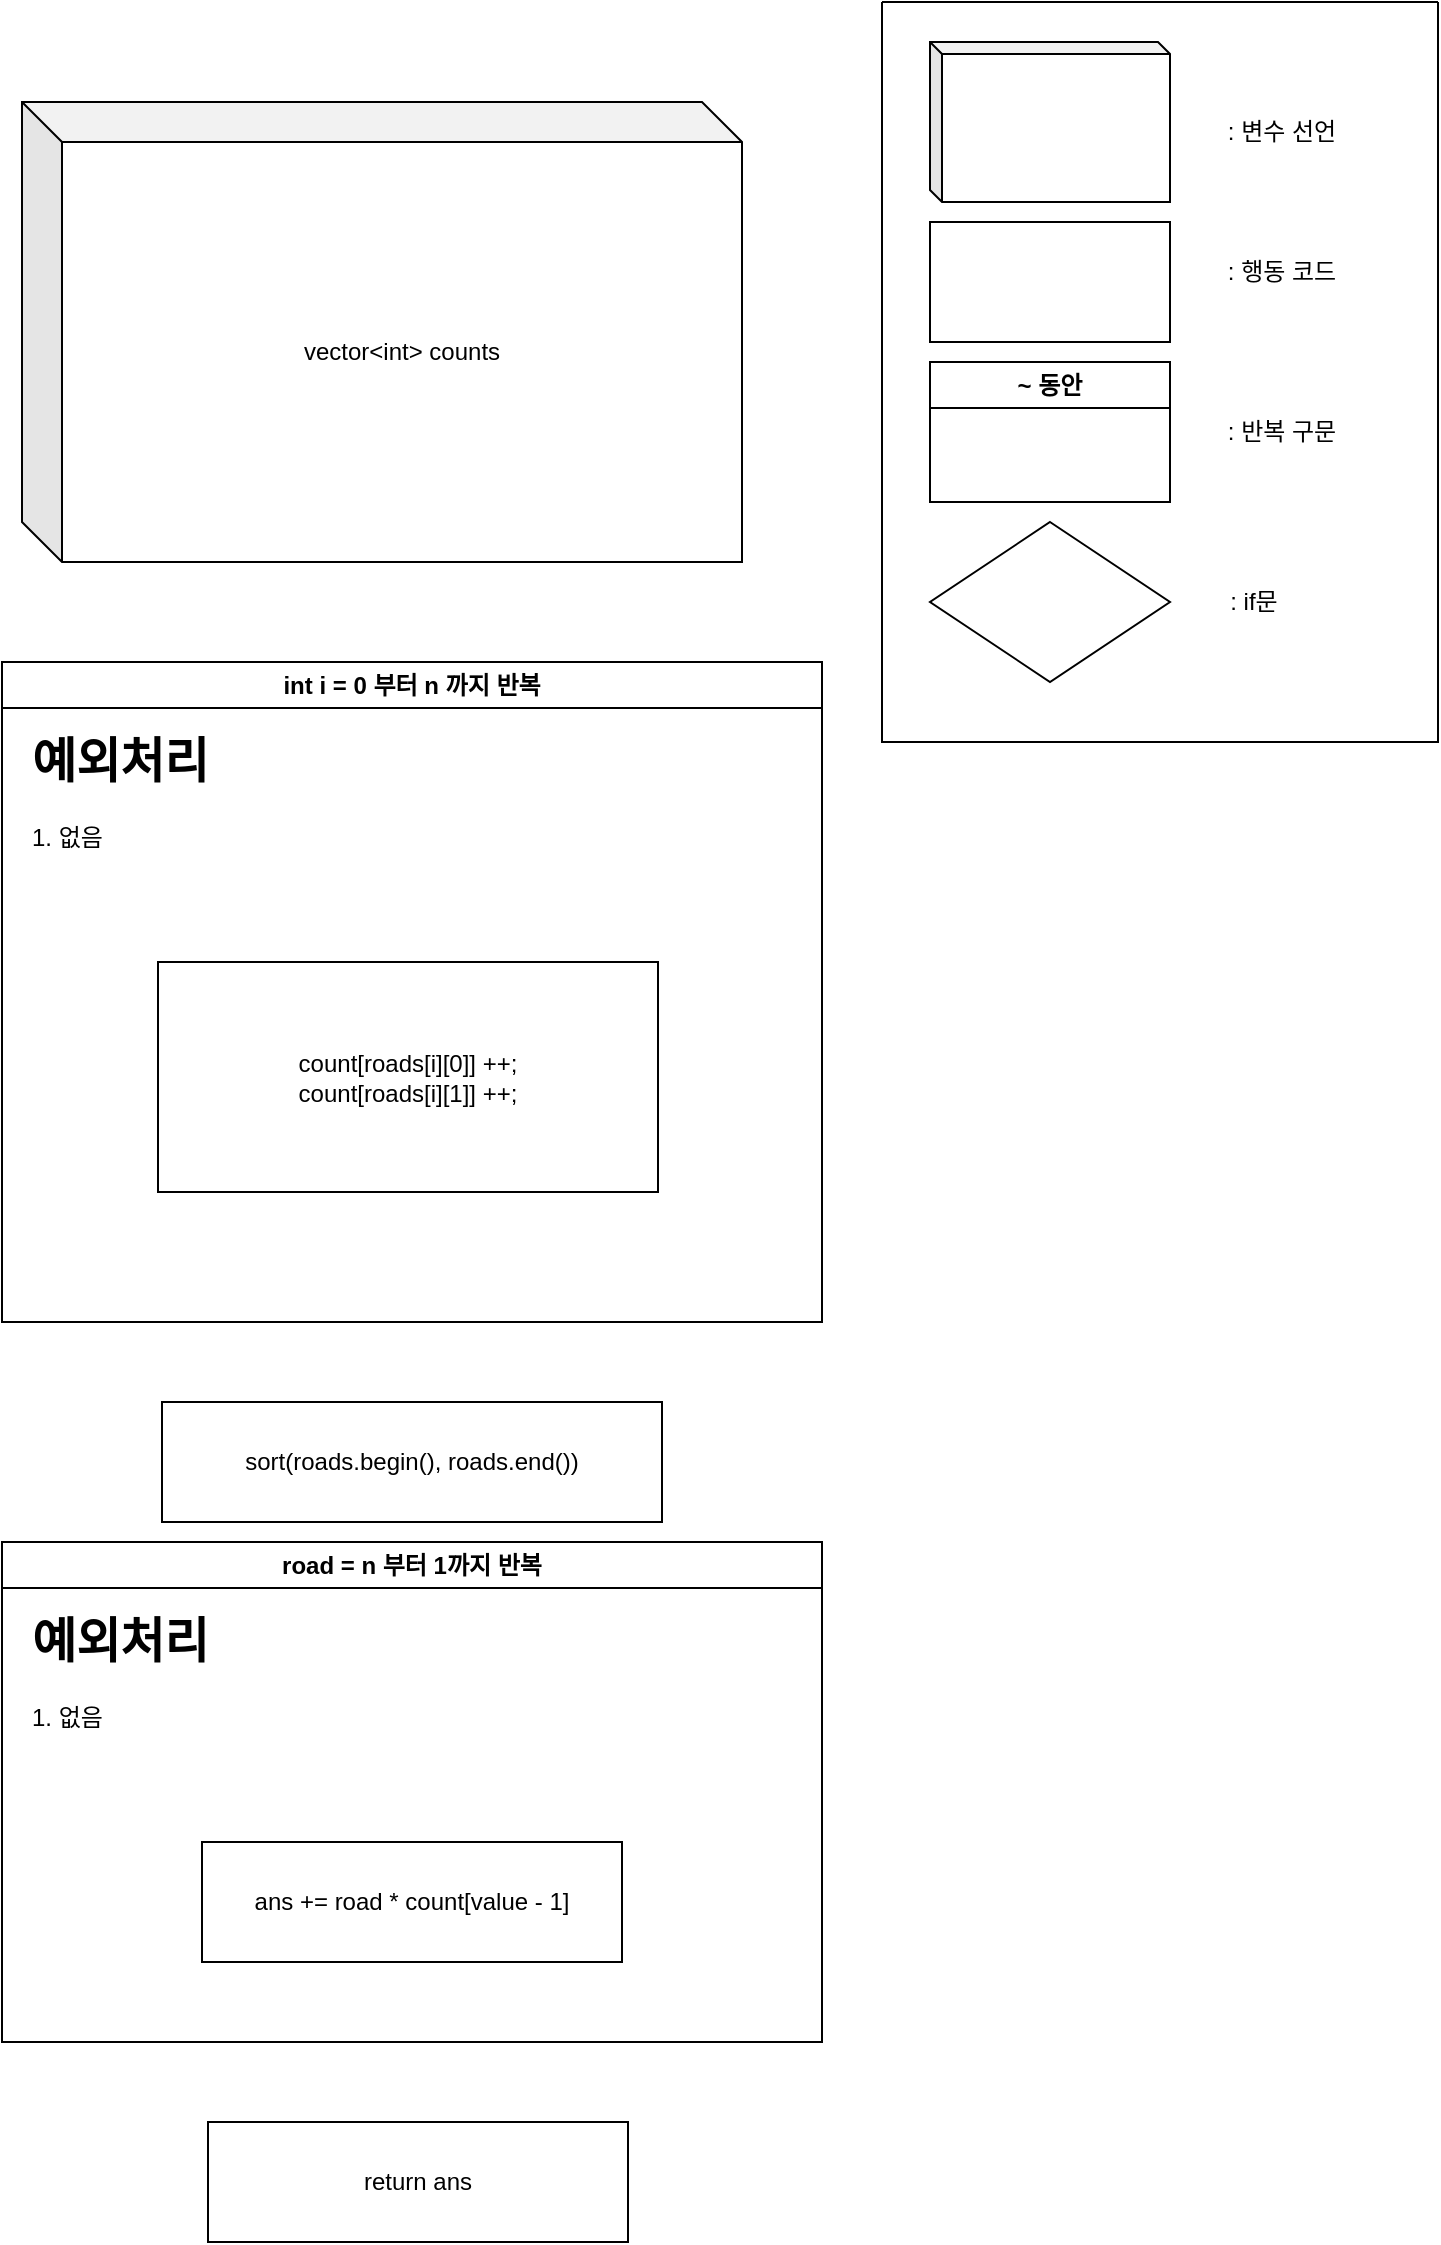 <mxfile version="22.1.16" type="device">
  <diagram name="페이지-1" id="YhcR-DUTNVNcb-SV93kZ">
    <mxGraphModel dx="1026" dy="620" grid="1" gridSize="10" guides="1" tooltips="1" connect="1" arrows="1" fold="1" page="1" pageScale="1" pageWidth="827" pageHeight="1169" math="0" shadow="0">
      <root>
        <mxCell id="0" />
        <mxCell id="1" parent="0" />
        <mxCell id="Sejse-tOayC-5ekQ4_8I-1" value="" style="swimlane;startSize=0;" vertex="1" parent="1">
          <mxGeometry x="540" y="10" width="278" height="370" as="geometry" />
        </mxCell>
        <mxCell id="Sejse-tOayC-5ekQ4_8I-2" value="" style="whiteSpace=wrap;html=1;shape=cube;boundedLbl=1;backgroundOutline=1;darkOpacity=0.05;darkOpacity2=0.1;size=6;" vertex="1" parent="Sejse-tOayC-5ekQ4_8I-1">
          <mxGeometry x="24" y="20" width="120" height="80" as="geometry" />
        </mxCell>
        <mxCell id="Sejse-tOayC-5ekQ4_8I-3" value=": 변수 선언" style="text;html=1;align=center;verticalAlign=middle;whiteSpace=wrap;rounded=0;" vertex="1" parent="Sejse-tOayC-5ekQ4_8I-1">
          <mxGeometry x="170" y="50" width="60" height="30" as="geometry" />
        </mxCell>
        <mxCell id="Sejse-tOayC-5ekQ4_8I-4" value="" style="rounded=0;whiteSpace=wrap;html=1;" vertex="1" parent="Sejse-tOayC-5ekQ4_8I-1">
          <mxGeometry x="24" y="110" width="120" height="60" as="geometry" />
        </mxCell>
        <mxCell id="Sejse-tOayC-5ekQ4_8I-5" value=": 행동 코드" style="text;html=1;align=center;verticalAlign=middle;whiteSpace=wrap;rounded=0;" vertex="1" parent="Sejse-tOayC-5ekQ4_8I-1">
          <mxGeometry x="170" y="120" width="60" height="30" as="geometry" />
        </mxCell>
        <mxCell id="Sejse-tOayC-5ekQ4_8I-6" value="~ 동안" style="swimlane;whiteSpace=wrap;html=1;" vertex="1" parent="Sejse-tOayC-5ekQ4_8I-1">
          <mxGeometry x="24" y="180" width="120" height="70" as="geometry" />
        </mxCell>
        <mxCell id="Sejse-tOayC-5ekQ4_8I-7" value=": 반복 구문" style="text;html=1;align=center;verticalAlign=middle;whiteSpace=wrap;rounded=0;" vertex="1" parent="Sejse-tOayC-5ekQ4_8I-1">
          <mxGeometry x="170" y="200" width="60" height="30" as="geometry" />
        </mxCell>
        <mxCell id="Sejse-tOayC-5ekQ4_8I-8" value="" style="rhombus;whiteSpace=wrap;html=1;" vertex="1" parent="Sejse-tOayC-5ekQ4_8I-1">
          <mxGeometry x="24" y="260" width="120" height="80" as="geometry" />
        </mxCell>
        <mxCell id="Sejse-tOayC-5ekQ4_8I-9" value=": if문" style="text;html=1;align=center;verticalAlign=middle;whiteSpace=wrap;rounded=0;" vertex="1" parent="Sejse-tOayC-5ekQ4_8I-1">
          <mxGeometry x="156" y="285" width="60" height="30" as="geometry" />
        </mxCell>
        <mxCell id="Sejse-tOayC-5ekQ4_8I-10" value="vector&amp;lt;int&amp;gt; counts" style="shape=cube;whiteSpace=wrap;html=1;boundedLbl=1;backgroundOutline=1;darkOpacity=0.05;darkOpacity2=0.1;" vertex="1" parent="1">
          <mxGeometry x="110" y="60" width="360" height="230" as="geometry" />
        </mxCell>
        <mxCell id="Sejse-tOayC-5ekQ4_8I-11" value="int i = 0 부터 n 까지 반복" style="swimlane;whiteSpace=wrap;html=1;" vertex="1" parent="1">
          <mxGeometry x="100" y="340" width="410" height="330" as="geometry" />
        </mxCell>
        <mxCell id="Sejse-tOayC-5ekQ4_8I-12" value="&lt;h1&gt;예외처리&lt;/h1&gt;&lt;p&gt;1. 없음&lt;/p&gt;" style="text;html=1;strokeColor=none;fillColor=none;spacing=5;spacingTop=-20;whiteSpace=wrap;overflow=hidden;rounded=0;" vertex="1" parent="Sejse-tOayC-5ekQ4_8I-11">
          <mxGeometry x="10" y="30" width="386" height="120" as="geometry" />
        </mxCell>
        <mxCell id="Sejse-tOayC-5ekQ4_8I-14" value="count[roads[i][0]] ++;&lt;br&gt;count[roads[i][1]] ++;" style="rounded=0;whiteSpace=wrap;html=1;" vertex="1" parent="Sejse-tOayC-5ekQ4_8I-11">
          <mxGeometry x="78" y="150" width="250" height="115" as="geometry" />
        </mxCell>
        <mxCell id="Sejse-tOayC-5ekQ4_8I-15" value="sort(roads.begin(), roads.end())" style="rounded=0;whiteSpace=wrap;html=1;" vertex="1" parent="1">
          <mxGeometry x="180" y="710" width="250" height="60" as="geometry" />
        </mxCell>
        <mxCell id="Sejse-tOayC-5ekQ4_8I-16" value="road = n 부터 1까지 반복" style="swimlane;whiteSpace=wrap;html=1;" vertex="1" parent="1">
          <mxGeometry x="100" y="780" width="410" height="250" as="geometry" />
        </mxCell>
        <mxCell id="Sejse-tOayC-5ekQ4_8I-17" value="&lt;h1&gt;예외처리&lt;/h1&gt;&lt;p&gt;1. 없음&lt;/p&gt;" style="text;html=1;strokeColor=none;fillColor=none;spacing=5;spacingTop=-20;whiteSpace=wrap;overflow=hidden;rounded=0;" vertex="1" parent="Sejse-tOayC-5ekQ4_8I-16">
          <mxGeometry x="10" y="30" width="386" height="120" as="geometry" />
        </mxCell>
        <mxCell id="Sejse-tOayC-5ekQ4_8I-18" value="ans += road * count[value - 1]" style="rounded=0;whiteSpace=wrap;html=1;" vertex="1" parent="Sejse-tOayC-5ekQ4_8I-16">
          <mxGeometry x="100" y="150" width="210" height="60" as="geometry" />
        </mxCell>
        <mxCell id="Sejse-tOayC-5ekQ4_8I-19" value="return ans" style="rounded=0;whiteSpace=wrap;html=1;" vertex="1" parent="1">
          <mxGeometry x="203" y="1070" width="210" height="60" as="geometry" />
        </mxCell>
      </root>
    </mxGraphModel>
  </diagram>
</mxfile>

